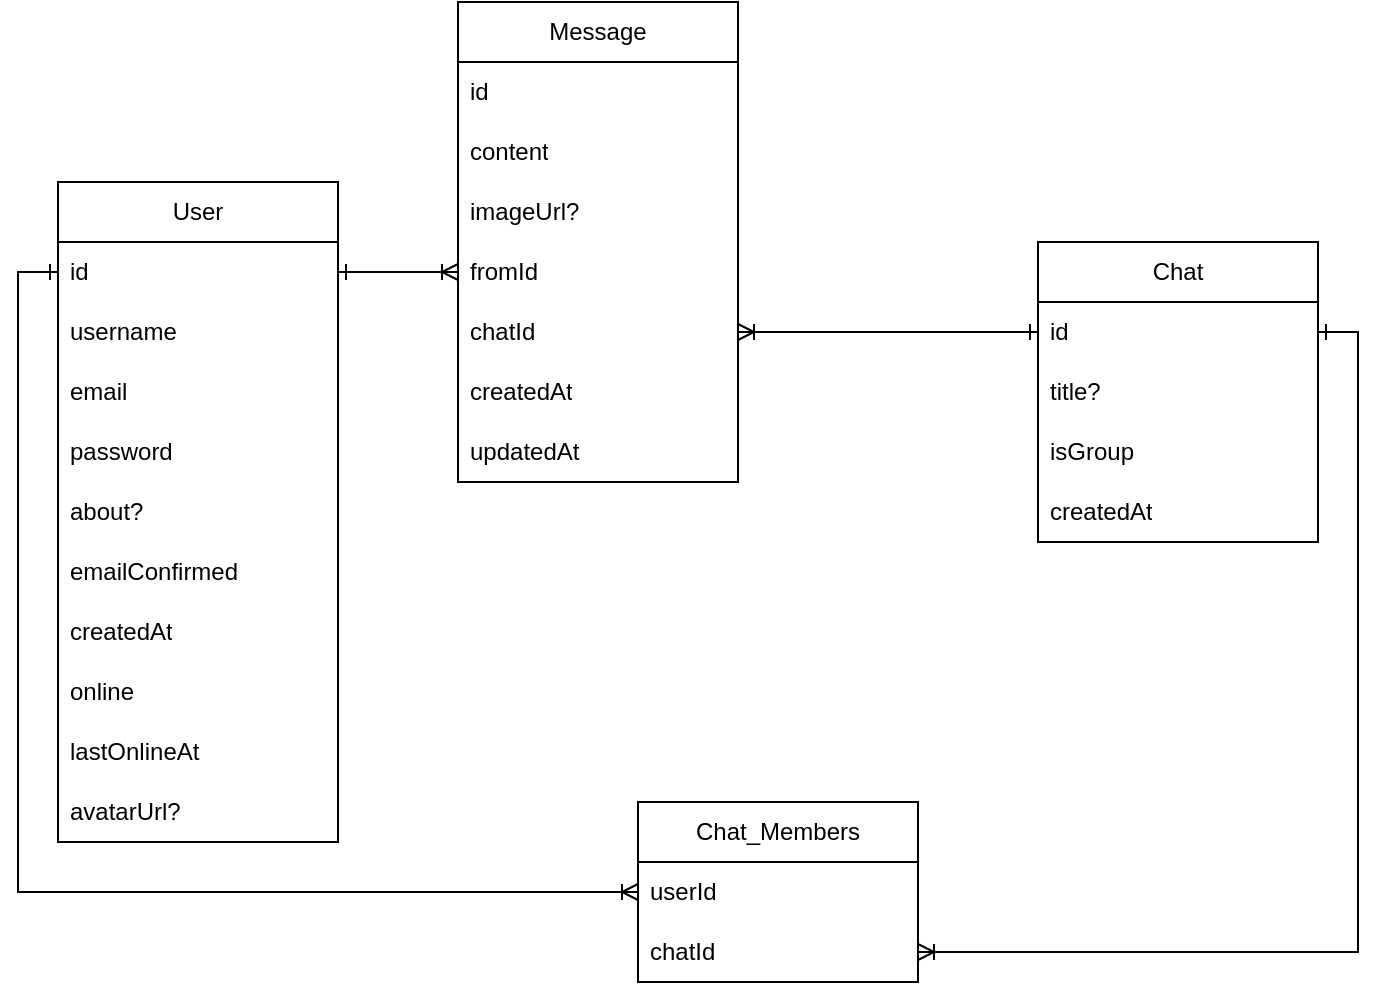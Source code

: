 <mxfile version="24.7.17">
  <diagram name="Page-1" id="xPkQgLgqwgK3NLQ5o07g">
    <mxGraphModel dx="2051" dy="896" grid="1" gridSize="10" guides="1" tooltips="1" connect="1" arrows="1" fold="1" page="1" pageScale="1" pageWidth="827" pageHeight="1169" math="0" shadow="0">
      <root>
        <mxCell id="0" />
        <mxCell id="1" parent="0" />
        <mxCell id="JemjTFqljZt_PgJgaj7n-1" value="User" style="swimlane;fontStyle=0;childLayout=stackLayout;horizontal=1;startSize=30;horizontalStack=0;resizeParent=1;resizeParentMax=0;resizeLast=0;collapsible=1;marginBottom=0;whiteSpace=wrap;html=1;" parent="1" vertex="1">
          <mxGeometry x="20" y="180" width="140" height="330" as="geometry" />
        </mxCell>
        <mxCell id="JemjTFqljZt_PgJgaj7n-2" value="id" style="text;strokeColor=none;fillColor=none;align=left;verticalAlign=middle;spacingLeft=4;spacingRight=4;overflow=hidden;points=[[0,0.5],[1,0.5]];portConstraint=eastwest;rotatable=0;whiteSpace=wrap;html=1;" parent="JemjTFqljZt_PgJgaj7n-1" vertex="1">
          <mxGeometry y="30" width="140" height="30" as="geometry" />
        </mxCell>
        <mxCell id="JemjTFqljZt_PgJgaj7n-3" value="username" style="text;strokeColor=none;fillColor=none;align=left;verticalAlign=middle;spacingLeft=4;spacingRight=4;overflow=hidden;points=[[0,0.5],[1,0.5]];portConstraint=eastwest;rotatable=0;whiteSpace=wrap;html=1;" parent="JemjTFqljZt_PgJgaj7n-1" vertex="1">
          <mxGeometry y="60" width="140" height="30" as="geometry" />
        </mxCell>
        <mxCell id="JemjTFqljZt_PgJgaj7n-4" value="email" style="text;strokeColor=none;fillColor=none;align=left;verticalAlign=middle;spacingLeft=4;spacingRight=4;overflow=hidden;points=[[0,0.5],[1,0.5]];portConstraint=eastwest;rotatable=0;whiteSpace=wrap;html=1;" parent="JemjTFqljZt_PgJgaj7n-1" vertex="1">
          <mxGeometry y="90" width="140" height="30" as="geometry" />
        </mxCell>
        <mxCell id="JemjTFqljZt_PgJgaj7n-13" value="password" style="text;strokeColor=none;fillColor=none;align=left;verticalAlign=middle;spacingLeft=4;spacingRight=4;overflow=hidden;points=[[0,0.5],[1,0.5]];portConstraint=eastwest;rotatable=0;whiteSpace=wrap;html=1;" parent="JemjTFqljZt_PgJgaj7n-1" vertex="1">
          <mxGeometry y="120" width="140" height="30" as="geometry" />
        </mxCell>
        <mxCell id="JemjTFqljZt_PgJgaj7n-14" value="about?" style="text;strokeColor=none;fillColor=none;align=left;verticalAlign=middle;spacingLeft=4;spacingRight=4;overflow=hidden;points=[[0,0.5],[1,0.5]];portConstraint=eastwest;rotatable=0;whiteSpace=wrap;html=1;" parent="JemjTFqljZt_PgJgaj7n-1" vertex="1">
          <mxGeometry y="150" width="140" height="30" as="geometry" />
        </mxCell>
        <mxCell id="JemjTFqljZt_PgJgaj7n-15" value="emailConfirmed" style="text;strokeColor=none;fillColor=none;align=left;verticalAlign=middle;spacingLeft=4;spacingRight=4;overflow=hidden;points=[[0,0.5],[1,0.5]];portConstraint=eastwest;rotatable=0;whiteSpace=wrap;html=1;" parent="JemjTFqljZt_PgJgaj7n-1" vertex="1">
          <mxGeometry y="180" width="140" height="30" as="geometry" />
        </mxCell>
        <mxCell id="JemjTFqljZt_PgJgaj7n-16" value="createdAt" style="text;strokeColor=none;fillColor=none;align=left;verticalAlign=middle;spacingLeft=4;spacingRight=4;overflow=hidden;points=[[0,0.5],[1,0.5]];portConstraint=eastwest;rotatable=0;whiteSpace=wrap;html=1;" parent="JemjTFqljZt_PgJgaj7n-1" vertex="1">
          <mxGeometry y="210" width="140" height="30" as="geometry" />
        </mxCell>
        <mxCell id="JemjTFqljZt_PgJgaj7n-17" value="online" style="text;strokeColor=none;fillColor=none;align=left;verticalAlign=middle;spacingLeft=4;spacingRight=4;overflow=hidden;points=[[0,0.5],[1,0.5]];portConstraint=eastwest;rotatable=0;whiteSpace=wrap;html=1;" parent="JemjTFqljZt_PgJgaj7n-1" vertex="1">
          <mxGeometry y="240" width="140" height="30" as="geometry" />
        </mxCell>
        <mxCell id="JemjTFqljZt_PgJgaj7n-18" value="lastOnlineAt" style="text;strokeColor=none;fillColor=none;align=left;verticalAlign=middle;spacingLeft=4;spacingRight=4;overflow=hidden;points=[[0,0.5],[1,0.5]];portConstraint=eastwest;rotatable=0;whiteSpace=wrap;html=1;" parent="JemjTFqljZt_PgJgaj7n-1" vertex="1">
          <mxGeometry y="270" width="140" height="30" as="geometry" />
        </mxCell>
        <mxCell id="JemjTFqljZt_PgJgaj7n-32" value="avatarUrl?" style="text;strokeColor=none;fillColor=none;align=left;verticalAlign=middle;spacingLeft=4;spacingRight=4;overflow=hidden;points=[[0,0.5],[1,0.5]];portConstraint=eastwest;rotatable=0;whiteSpace=wrap;html=1;" parent="JemjTFqljZt_PgJgaj7n-1" vertex="1">
          <mxGeometry y="300" width="140" height="30" as="geometry" />
        </mxCell>
        <mxCell id="JemjTFqljZt_PgJgaj7n-5" value="Message" style="swimlane;fontStyle=0;childLayout=stackLayout;horizontal=1;startSize=30;horizontalStack=0;resizeParent=1;resizeParentMax=0;resizeLast=0;collapsible=1;marginBottom=0;whiteSpace=wrap;html=1;" parent="1" vertex="1">
          <mxGeometry x="220" y="90" width="140" height="240" as="geometry" />
        </mxCell>
        <mxCell id="JemjTFqljZt_PgJgaj7n-6" value="id" style="text;strokeColor=none;fillColor=none;align=left;verticalAlign=middle;spacingLeft=4;spacingRight=4;overflow=hidden;points=[[0,0.5],[1,0.5]];portConstraint=eastwest;rotatable=0;whiteSpace=wrap;html=1;" parent="JemjTFqljZt_PgJgaj7n-5" vertex="1">
          <mxGeometry y="30" width="140" height="30" as="geometry" />
        </mxCell>
        <mxCell id="JemjTFqljZt_PgJgaj7n-7" value="content" style="text;strokeColor=none;fillColor=none;align=left;verticalAlign=middle;spacingLeft=4;spacingRight=4;overflow=hidden;points=[[0,0.5],[1,0.5]];portConstraint=eastwest;rotatable=0;whiteSpace=wrap;html=1;" parent="JemjTFqljZt_PgJgaj7n-5" vertex="1">
          <mxGeometry y="60" width="140" height="30" as="geometry" />
        </mxCell>
        <mxCell id="JemjTFqljZt_PgJgaj7n-8" value="imageUrl?" style="text;strokeColor=none;fillColor=none;align=left;verticalAlign=middle;spacingLeft=4;spacingRight=4;overflow=hidden;points=[[0,0.5],[1,0.5]];portConstraint=eastwest;rotatable=0;whiteSpace=wrap;html=1;" parent="JemjTFqljZt_PgJgaj7n-5" vertex="1">
          <mxGeometry y="90" width="140" height="30" as="geometry" />
        </mxCell>
        <mxCell id="JemjTFqljZt_PgJgaj7n-19" value="fromId" style="text;strokeColor=none;fillColor=none;align=left;verticalAlign=middle;spacingLeft=4;spacingRight=4;overflow=hidden;points=[[0,0.5],[1,0.5]];portConstraint=eastwest;rotatable=0;whiteSpace=wrap;html=1;" parent="JemjTFqljZt_PgJgaj7n-5" vertex="1">
          <mxGeometry y="120" width="140" height="30" as="geometry" />
        </mxCell>
        <mxCell id="JemjTFqljZt_PgJgaj7n-20" value="chatId" style="text;strokeColor=none;fillColor=none;align=left;verticalAlign=middle;spacingLeft=4;spacingRight=4;overflow=hidden;points=[[0,0.5],[1,0.5]];portConstraint=eastwest;rotatable=0;whiteSpace=wrap;html=1;" parent="JemjTFqljZt_PgJgaj7n-5" vertex="1">
          <mxGeometry y="150" width="140" height="30" as="geometry" />
        </mxCell>
        <mxCell id="JemjTFqljZt_PgJgaj7n-21" value="createdAt" style="text;strokeColor=none;fillColor=none;align=left;verticalAlign=middle;spacingLeft=4;spacingRight=4;overflow=hidden;points=[[0,0.5],[1,0.5]];portConstraint=eastwest;rotatable=0;whiteSpace=wrap;html=1;" parent="JemjTFqljZt_PgJgaj7n-5" vertex="1">
          <mxGeometry y="180" width="140" height="30" as="geometry" />
        </mxCell>
        <mxCell id="JemjTFqljZt_PgJgaj7n-22" value="updatedAt" style="text;strokeColor=none;fillColor=none;align=left;verticalAlign=middle;spacingLeft=4;spacingRight=4;overflow=hidden;points=[[0,0.5],[1,0.5]];portConstraint=eastwest;rotatable=0;whiteSpace=wrap;html=1;" parent="JemjTFqljZt_PgJgaj7n-5" vertex="1">
          <mxGeometry y="210" width="140" height="30" as="geometry" />
        </mxCell>
        <mxCell id="JemjTFqljZt_PgJgaj7n-9" value="Chat" style="swimlane;fontStyle=0;childLayout=stackLayout;horizontal=1;startSize=30;horizontalStack=0;resizeParent=1;resizeParentMax=0;resizeLast=0;collapsible=1;marginBottom=0;whiteSpace=wrap;html=1;" parent="1" vertex="1">
          <mxGeometry x="510" y="210" width="140" height="150" as="geometry" />
        </mxCell>
        <mxCell id="JemjTFqljZt_PgJgaj7n-10" value="id" style="text;strokeColor=none;fillColor=none;align=left;verticalAlign=middle;spacingLeft=4;spacingRight=4;overflow=hidden;points=[[0,0.5],[1,0.5]];portConstraint=eastwest;rotatable=0;whiteSpace=wrap;html=1;" parent="JemjTFqljZt_PgJgaj7n-9" vertex="1">
          <mxGeometry y="30" width="140" height="30" as="geometry" />
        </mxCell>
        <mxCell id="JemjTFqljZt_PgJgaj7n-11" value="title?" style="text;strokeColor=none;fillColor=none;align=left;verticalAlign=middle;spacingLeft=4;spacingRight=4;overflow=hidden;points=[[0,0.5],[1,0.5]];portConstraint=eastwest;rotatable=0;whiteSpace=wrap;html=1;" parent="JemjTFqljZt_PgJgaj7n-9" vertex="1">
          <mxGeometry y="60" width="140" height="30" as="geometry" />
        </mxCell>
        <mxCell id="RiAypzsSM0JFUCixDMRm-1" value="isGroup" style="text;strokeColor=none;fillColor=none;align=left;verticalAlign=middle;spacingLeft=4;spacingRight=4;overflow=hidden;points=[[0,0.5],[1,0.5]];portConstraint=eastwest;rotatable=0;whiteSpace=wrap;html=1;" parent="JemjTFqljZt_PgJgaj7n-9" vertex="1">
          <mxGeometry y="90" width="140" height="30" as="geometry" />
        </mxCell>
        <mxCell id="JemjTFqljZt_PgJgaj7n-31" value="createdAt" style="text;strokeColor=none;fillColor=none;align=left;verticalAlign=middle;spacingLeft=4;spacingRight=4;overflow=hidden;points=[[0,0.5],[1,0.5]];portConstraint=eastwest;rotatable=0;whiteSpace=wrap;html=1;" parent="JemjTFqljZt_PgJgaj7n-9" vertex="1">
          <mxGeometry y="120" width="140" height="30" as="geometry" />
        </mxCell>
        <mxCell id="JemjTFqljZt_PgJgaj7n-23" value="Chat_Members" style="swimlane;fontStyle=0;childLayout=stackLayout;horizontal=1;startSize=30;horizontalStack=0;resizeParent=1;resizeParentMax=0;resizeLast=0;collapsible=1;marginBottom=0;whiteSpace=wrap;html=1;" parent="1" vertex="1">
          <mxGeometry x="310" y="490" width="140" height="90" as="geometry" />
        </mxCell>
        <mxCell id="JemjTFqljZt_PgJgaj7n-24" value="userId" style="text;strokeColor=none;fillColor=none;align=left;verticalAlign=middle;spacingLeft=4;spacingRight=4;overflow=hidden;points=[[0,0.5],[1,0.5]];portConstraint=eastwest;rotatable=0;whiteSpace=wrap;html=1;" parent="JemjTFqljZt_PgJgaj7n-23" vertex="1">
          <mxGeometry y="30" width="140" height="30" as="geometry" />
        </mxCell>
        <mxCell id="JemjTFqljZt_PgJgaj7n-25" value="chatId" style="text;strokeColor=none;fillColor=none;align=left;verticalAlign=middle;spacingLeft=4;spacingRight=4;overflow=hidden;points=[[0,0.5],[1,0.5]];portConstraint=eastwest;rotatable=0;whiteSpace=wrap;html=1;" parent="JemjTFqljZt_PgJgaj7n-23" vertex="1">
          <mxGeometry y="60" width="140" height="30" as="geometry" />
        </mxCell>
        <mxCell id="JemjTFqljZt_PgJgaj7n-27" style="edgeStyle=orthogonalEdgeStyle;rounded=0;orthogonalLoop=1;jettySize=auto;html=1;exitX=0;exitY=0.5;exitDx=0;exitDy=0;entryX=1;entryY=0.5;entryDx=0;entryDy=0;startArrow=ERoneToMany;startFill=0;endArrow=ERone;endFill=0;" parent="1" source="JemjTFqljZt_PgJgaj7n-19" target="JemjTFqljZt_PgJgaj7n-2" edge="1">
          <mxGeometry relative="1" as="geometry" />
        </mxCell>
        <mxCell id="JemjTFqljZt_PgJgaj7n-28" style="edgeStyle=orthogonalEdgeStyle;rounded=0;orthogonalLoop=1;jettySize=auto;html=1;exitX=1;exitY=0.5;exitDx=0;exitDy=0;entryX=0;entryY=0.5;entryDx=0;entryDy=0;endArrow=ERone;endFill=0;startArrow=ERoneToMany;startFill=0;" parent="1" source="JemjTFqljZt_PgJgaj7n-20" target="JemjTFqljZt_PgJgaj7n-10" edge="1">
          <mxGeometry relative="1" as="geometry" />
        </mxCell>
        <mxCell id="JemjTFqljZt_PgJgaj7n-29" style="edgeStyle=orthogonalEdgeStyle;rounded=0;orthogonalLoop=1;jettySize=auto;html=1;exitX=1;exitY=0.5;exitDx=0;exitDy=0;entryX=1;entryY=0.5;entryDx=0;entryDy=0;endArrow=ERoneToMany;endFill=0;startArrow=ERone;startFill=0;" parent="1" source="JemjTFqljZt_PgJgaj7n-10" target="JemjTFqljZt_PgJgaj7n-25" edge="1">
          <mxGeometry relative="1" as="geometry" />
        </mxCell>
        <mxCell id="JemjTFqljZt_PgJgaj7n-30" style="edgeStyle=orthogonalEdgeStyle;rounded=0;orthogonalLoop=1;jettySize=auto;html=1;exitX=0;exitY=0.5;exitDx=0;exitDy=0;entryX=0;entryY=0.5;entryDx=0;entryDy=0;endArrow=ERone;endFill=0;startArrow=ERoneToMany;startFill=0;" parent="1" source="JemjTFqljZt_PgJgaj7n-24" target="JemjTFqljZt_PgJgaj7n-2" edge="1">
          <mxGeometry relative="1" as="geometry" />
        </mxCell>
      </root>
    </mxGraphModel>
  </diagram>
</mxfile>
